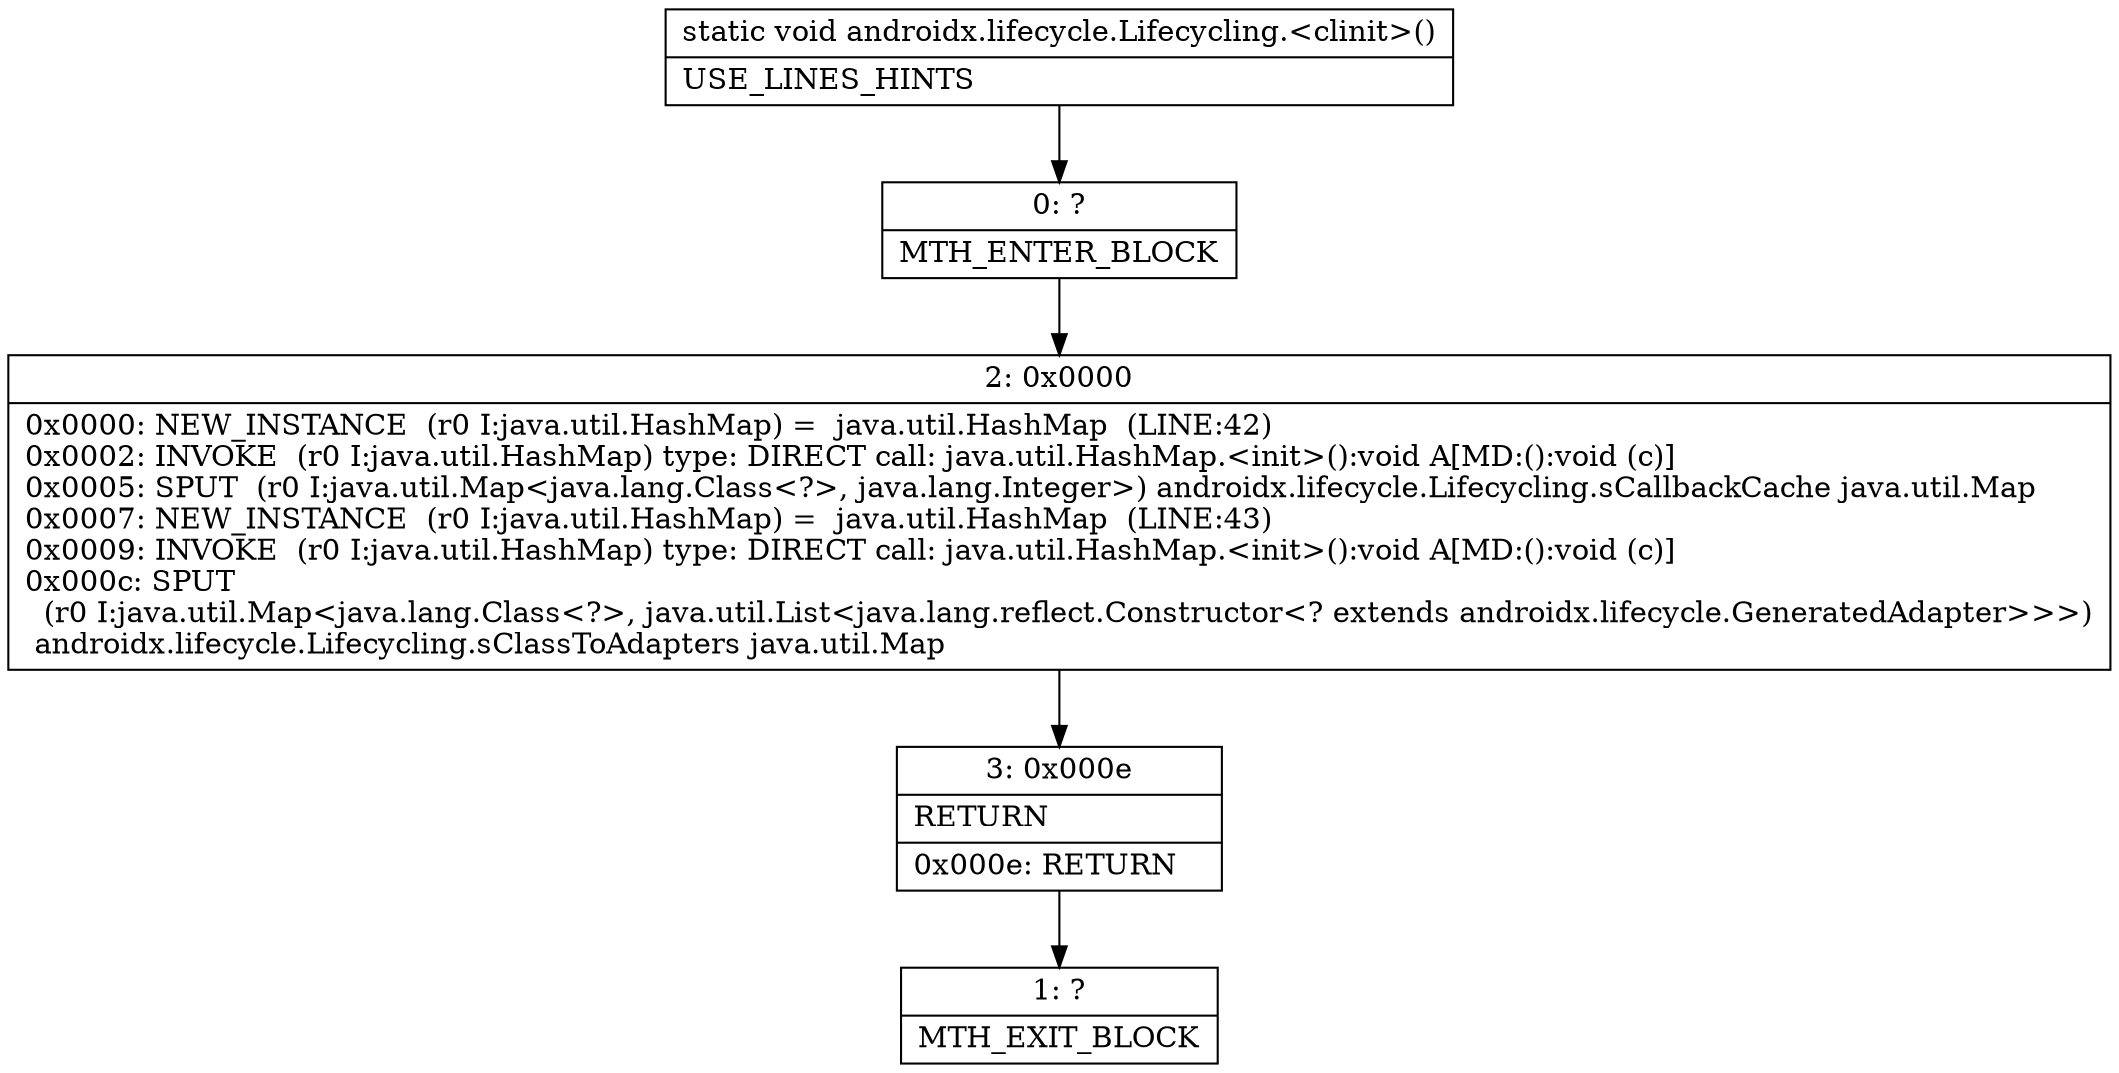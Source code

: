 digraph "CFG forandroidx.lifecycle.Lifecycling.\<clinit\>()V" {
Node_0 [shape=record,label="{0\:\ ?|MTH_ENTER_BLOCK\l}"];
Node_2 [shape=record,label="{2\:\ 0x0000|0x0000: NEW_INSTANCE  (r0 I:java.util.HashMap) =  java.util.HashMap  (LINE:42)\l0x0002: INVOKE  (r0 I:java.util.HashMap) type: DIRECT call: java.util.HashMap.\<init\>():void A[MD:():void (c)]\l0x0005: SPUT  (r0 I:java.util.Map\<java.lang.Class\<?\>, java.lang.Integer\>) androidx.lifecycle.Lifecycling.sCallbackCache java.util.Map \l0x0007: NEW_INSTANCE  (r0 I:java.util.HashMap) =  java.util.HashMap  (LINE:43)\l0x0009: INVOKE  (r0 I:java.util.HashMap) type: DIRECT call: java.util.HashMap.\<init\>():void A[MD:():void (c)]\l0x000c: SPUT  \l  (r0 I:java.util.Map\<java.lang.Class\<?\>, java.util.List\<java.lang.reflect.Constructor\<? extends androidx.lifecycle.GeneratedAdapter\>\>\>)\l androidx.lifecycle.Lifecycling.sClassToAdapters java.util.Map \l}"];
Node_3 [shape=record,label="{3\:\ 0x000e|RETURN\l|0x000e: RETURN   \l}"];
Node_1 [shape=record,label="{1\:\ ?|MTH_EXIT_BLOCK\l}"];
MethodNode[shape=record,label="{static void androidx.lifecycle.Lifecycling.\<clinit\>()  | USE_LINES_HINTS\l}"];
MethodNode -> Node_0;Node_0 -> Node_2;
Node_2 -> Node_3;
Node_3 -> Node_1;
}

